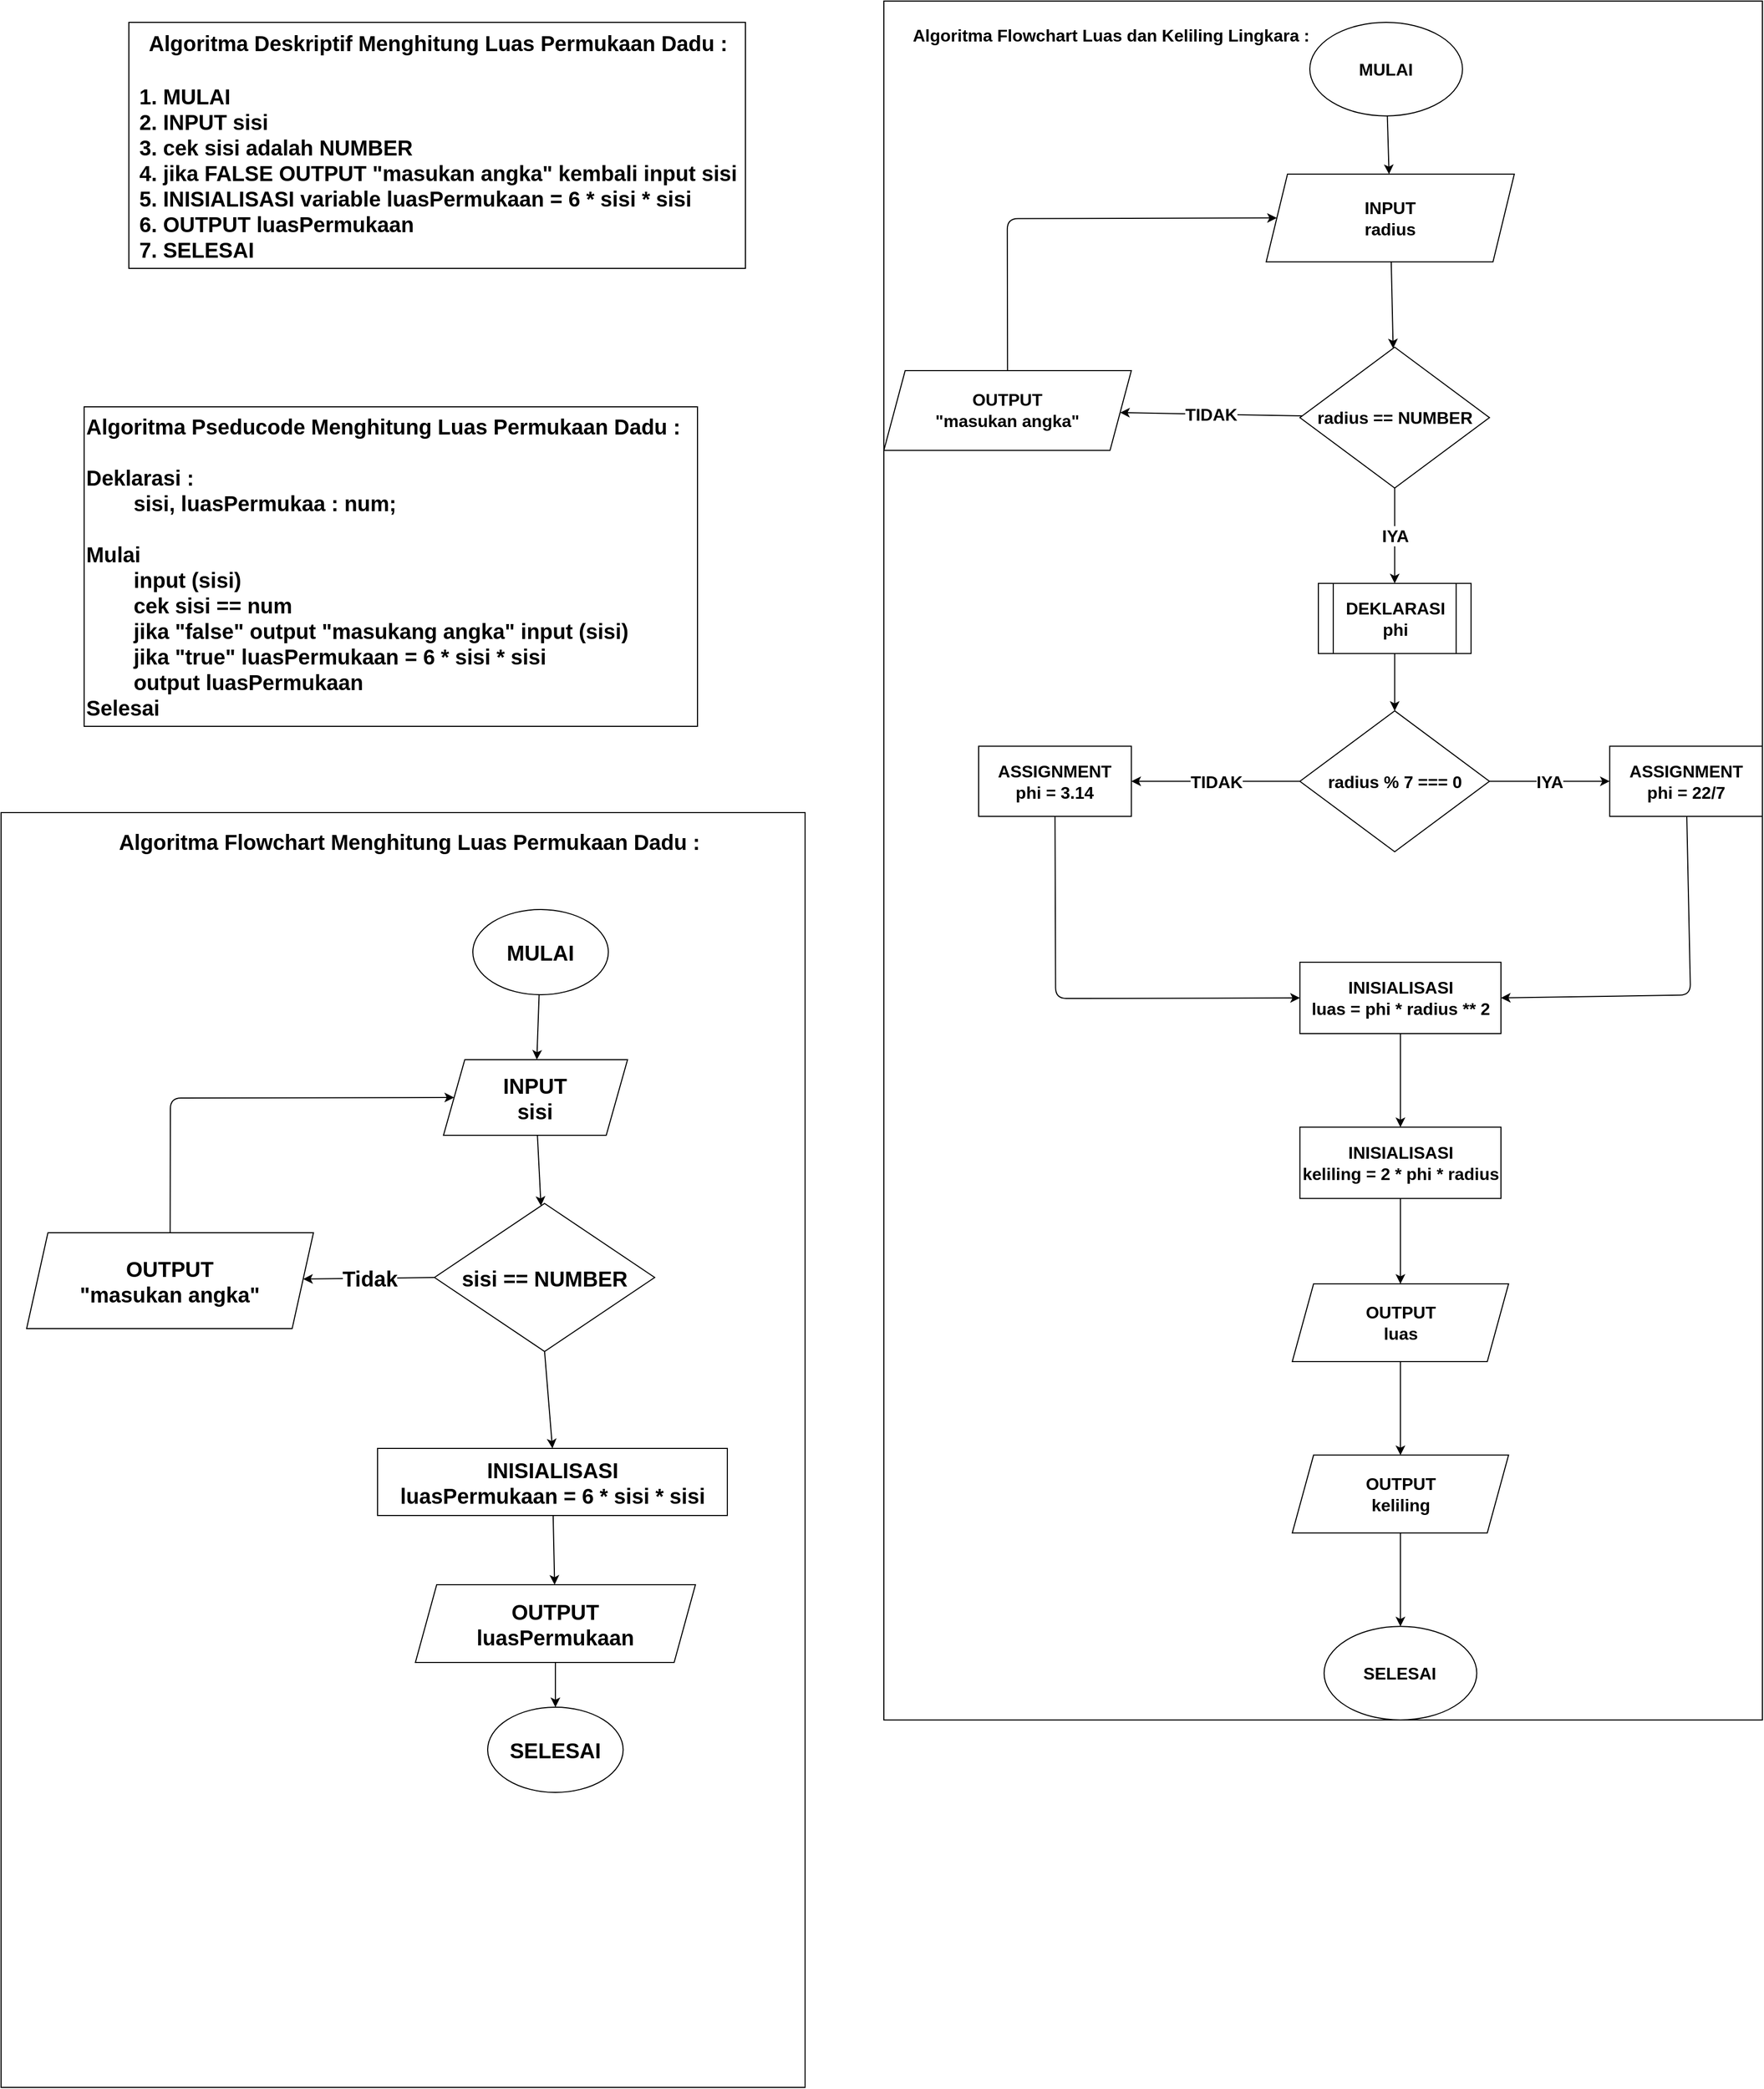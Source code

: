 <mxfile>
    <diagram id="_7_e97yulDteMWOK7Sq_" name="Page-1">
        <mxGraphModel dx="1515" dy="2095" grid="0" gridSize="10" guides="1" tooltips="1" connect="1" arrows="1" fold="1" page="1" pageScale="1" pageWidth="850" pageHeight="1100" math="0" shadow="0">
            <root>
                <mxCell id="0"/>
                <mxCell id="1" parent="0"/>
                <mxCell id="2" value="&lt;font style=&quot;font-size: 20px;&quot; face=&quot;Helvetica&quot;&gt;&lt;span style=&quot;font-size: 20px;&quot;&gt;Algoritma Deskriptif Menghitung Luas Permukaan Dadu :&lt;br style=&quot;font-size: 20px;&quot;&gt;&lt;/span&gt;&lt;br style=&quot;font-size: 20px;&quot;&gt;&lt;div style=&quot;text-align: left; font-size: 20px;&quot;&gt;1. MULAI&lt;/div&gt;&lt;div style=&quot;text-align: left; font-size: 20px;&quot;&gt;2. INPUT sisi&lt;/div&gt;&lt;div style=&quot;text-align: left; font-size: 20px;&quot;&gt;3. cek sisi adalah NUMBER&lt;/div&gt;&lt;div style=&quot;text-align: left; font-size: 20px;&quot;&gt;4. jika FALSE OUTPUT &quot;masukan angka&quot; kembali input sisi&lt;/div&gt;&lt;div style=&quot;text-align: left; font-size: 20px;&quot;&gt;5. INISIALISASI variable luasPermukaan = 6 * sisi * sisi&lt;br style=&quot;font-size: 20px;&quot;&gt;&lt;/div&gt;&lt;div style=&quot;text-align: left; font-size: 20px;&quot;&gt;6. OUTPUT luasPermukaan&lt;/div&gt;&lt;div style=&quot;text-align: left; font-size: 20px;&quot;&gt;7. SELESAI&lt;/div&gt;&lt;/font&gt;" style="text;html=1;align=center;verticalAlign=middle;resizable=0;points=[];autosize=1;strokeColor=default;fillColor=none;fontSize=20;fontFamily=Architects Daughter;hachureGap=4;fontSource=https%3A%2F%2Ffonts.googleapis.com%2Fcss%3Ffamily%3DArchitects%2BDaughter;fontStyle=1" parent="1" vertex="1">
                    <mxGeometry x="154" y="-1031" width="579" height="231" as="geometry"/>
                </mxCell>
                <mxCell id="3" value="&lt;span style=&quot;font-size: 20px;&quot;&gt;Algoritma Pseducode Menghitung Luas Permukaan Dadu :&lt;br style=&quot;font-size: 20px;&quot;&gt;&lt;/span&gt;&lt;br style=&quot;font-size: 20px;&quot;&gt;Deklarasi :&lt;br style=&quot;font-size: 20px;&quot;&gt;&lt;span style=&quot;white-space: pre; font-size: 20px;&quot;&gt;&#9;&lt;/span&gt;sisi, luasPermukaa : num;&lt;br style=&quot;font-size: 20px;&quot;&gt;&lt;br style=&quot;font-size: 20px;&quot;&gt;Mulai&lt;br style=&quot;font-size: 20px;&quot;&gt;&lt;span style=&quot;white-space: pre; font-size: 20px;&quot;&gt;&#9;&lt;/span&gt;input (sisi)&lt;br style=&quot;font-size: 20px;&quot;&gt;&lt;span style=&quot;white-space: pre; font-size: 20px;&quot;&gt;&#9;&lt;/span&gt;cek sisi == num&lt;br style=&quot;font-size: 20px;&quot;&gt;&lt;span style=&quot;white-space: pre; font-size: 20px;&quot;&gt;&#9;&lt;/span&gt;jika &quot;false&quot; output &quot;masukang angka&quot; input (sisi)&lt;br style=&quot;font-size: 20px;&quot;&gt;&lt;span style=&quot;white-space: pre; font-size: 20px;&quot;&gt;&#9;&lt;/span&gt;jika &quot;true&quot; luasPermukaan = 6 * sisi * sisi&lt;br style=&quot;font-size: 20px;&quot;&gt;&lt;span style=&quot;white-space: pre; font-size: 20px;&quot;&gt;&#9;&lt;/span&gt;output luasPermukaan&lt;br style=&quot;font-size: 20px;&quot;&gt;Selesai" style="text;html=1;align=left;verticalAlign=middle;resizable=0;points=[];autosize=1;strokeColor=default;fillColor=none;fontSize=20;fontFamily=Helvetica;hachureGap=4;fontSource=https%3A%2F%2Ffonts.googleapis.com%2Fcss%3Ffamily%3DArchitects%2BDaughter;fontStyle=1" parent="1" vertex="1">
                    <mxGeometry x="112" y="-670" width="576" height="300" as="geometry"/>
                </mxCell>
                <mxCell id="62" value="" style="group;strokeColor=default;fontSize=20;fontStyle=1" parent="1" vertex="1" connectable="0">
                    <mxGeometry x="34" y="-289" width="755" height="1197" as="geometry"/>
                </mxCell>
                <mxCell id="61" value="" style="group;fontSize=20;fontStyle=1" parent="62" vertex="1" connectable="0">
                    <mxGeometry x="41.355" width="713.645" height="1197" as="geometry"/>
                </mxCell>
                <mxCell id="4" value="&lt;span style=&quot;font-size: 20px;&quot;&gt;&lt;font style=&quot;font-size: 20px;&quot;&gt;Algoritma Flowchart Menghitung Luas Permukaan Dadu :&lt;/font&gt;&lt;/span&gt;" style="text;html=1;align=center;verticalAlign=middle;resizable=0;points=[];autosize=1;strokeColor=none;fillColor=none;fontSize=20;fontFamily=Helvetica;hachureGap=4;fontSource=https%3A%2F%2Ffonts.googleapis.com%2Fcss%3Ffamily%3DArchitects%2BDaughter;fontStyle=1" parent="61" vertex="1">
                    <mxGeometry x="60" y="9" width="564" height="36" as="geometry"/>
                </mxCell>
                <mxCell id="100" value="" style="edgeStyle=none;hachureGap=4;html=1;fontFamily=Architects Daughter;fontSource=https%3A%2F%2Ffonts.googleapis.com%2Fcss%3Ffamily%3DArchitects%2BDaughter;fontSize=20;fontStyle=1" parent="61" source="5" target="8" edge="1">
                    <mxGeometry relative="1" as="geometry"/>
                </mxCell>
                <mxCell id="5" value="MULAI" style="ellipse;whiteSpace=wrap;html=1;hachureGap=4;fontFamily=Helvetica;fontSize=20;fontStyle=1" parent="61" vertex="1">
                    <mxGeometry x="401.669" y="91" width="127.247" height="80" as="geometry"/>
                </mxCell>
                <mxCell id="8" value="INPUT&lt;br&gt;sisi" style="shape=parallelogram;perimeter=parallelogramPerimeter;whiteSpace=wrap;html=1;fixedSize=1;hachureGap=4;fontFamily=Helvetica;fontSize=20;fontStyle=1" parent="61" vertex="1">
                    <mxGeometry x="374.098" y="232" width="172.844" height="71" as="geometry"/>
                </mxCell>
                <mxCell id="137" style="edgeStyle=none;sketch=0;html=1;exitX=0.5;exitY=1;exitDx=0;exitDy=0;entryX=0.5;entryY=0;entryDx=0;entryDy=0;fontSize=20;fontStyle=1" edge="1" parent="61" source="9" target="11">
                    <mxGeometry relative="1" as="geometry"/>
                </mxCell>
                <mxCell id="9" value="sisi == NUMBER" style="rhombus;whiteSpace=wrap;html=1;hachureGap=4;fontFamily=Helvetica;fontSize=20;fontStyle=1" parent="61" vertex="1">
                    <mxGeometry x="365.648" y="367" width="206.777" height="139" as="geometry"/>
                </mxCell>
                <mxCell id="16" value="" style="edgeStyle=none;hachureGap=4;html=1;fontFamily=Helvetica;fontSize=20;fontStyle=1" parent="61" source="8" target="9" edge="1">
                    <mxGeometry relative="1" as="geometry"/>
                </mxCell>
                <mxCell id="11" value="INISIALISASI&lt;br&gt;luasPermukaan = 6 * sisi * sisi" style="rounded=0;whiteSpace=wrap;html=1;hachureGap=4;fontFamily=Helvetica;fontSize=20;fontStyle=1" parent="61" vertex="1">
                    <mxGeometry x="312.199" y="597" width="328.457" height="63" as="geometry"/>
                </mxCell>
                <mxCell id="12" value="OUTPUT&lt;br style=&quot;font-size: 20px;&quot;&gt;luasPermukaan" style="shape=parallelogram;perimeter=parallelogramPerimeter;whiteSpace=wrap;html=1;fixedSize=1;hachureGap=4;fontFamily=Helvetica;fontSize=20;fontStyle=1" parent="61" vertex="1">
                    <mxGeometry x="347.723" y="725" width="262.978" height="73" as="geometry"/>
                </mxCell>
                <mxCell id="20" value="" style="edgeStyle=none;hachureGap=4;html=1;fontFamily=Helvetica;fontSize=20;fontStyle=1" parent="61" source="11" target="12" edge="1">
                    <mxGeometry relative="1" as="geometry"/>
                </mxCell>
                <mxCell id="21" value="SELESAI" style="ellipse;whiteSpace=wrap;html=1;hachureGap=4;fontFamily=Helvetica;fontSize=20;fontStyle=1" parent="61" vertex="1">
                    <mxGeometry x="415.588" y="840" width="127.247" height="80" as="geometry"/>
                </mxCell>
                <mxCell id="22" value="" style="edgeStyle=none;hachureGap=4;html=1;fontFamily=Helvetica;fontSize=20;fontStyle=1" parent="61" source="12" target="21" edge="1">
                    <mxGeometry relative="1" as="geometry"/>
                </mxCell>
                <mxCell id="10" value="OUTPUT&lt;br style=&quot;font-size: 20px;&quot;&gt;&quot;masukan angka&quot;" style="shape=parallelogram;perimeter=parallelogramPerimeter;whiteSpace=wrap;html=1;fixedSize=1;hachureGap=4;fontFamily=Helvetica;fontSize=20;fontStyle=1" parent="61" vertex="1">
                    <mxGeometry x="-17.352" y="394.5" width="269.34" height="90" as="geometry"/>
                </mxCell>
                <mxCell id="19" style="edgeStyle=none;hachureGap=4;html=1;fontFamily=Helvetica;fontSize=20;entryX=0;entryY=0.5;entryDx=0;entryDy=0;fontStyle=1" parent="61" source="10" target="8" edge="1">
                    <mxGeometry relative="1" as="geometry">
                        <mxPoint x="427.118" y="1244" as="targetPoint"/>
                        <Array as="points">
                            <mxPoint x="117.645" y="268"/>
                        </Array>
                    </mxGeometry>
                </mxCell>
                <mxCell id="18" value="Tidak" style="edgeStyle=none;hachureGap=4;html=1;fontFamily=Helvetica;fontSize=20;exitX=0;exitY=0.5;exitDx=0;exitDy=0;fontStyle=1" parent="61" source="9" target="10" edge="1">
                    <mxGeometry relative="1" as="geometry">
                        <mxPoint x="301.789" y="-549.235" as="sourcePoint"/>
                    </mxGeometry>
                </mxCell>
                <mxCell id="108" value="" style="group;strokeColor=default;fontStyle=1;fontSize=16;" vertex="1" connectable="0" parent="1">
                    <mxGeometry x="863" y="-1051" width="825" height="1614" as="geometry"/>
                </mxCell>
                <mxCell id="109" value="&lt;font style=&quot;font-size: 16px;&quot;&gt;MULAI&lt;/font&gt;" style="ellipse;whiteSpace=wrap;html=1;strokeColor=default;labelBorderColor=none;fontStyle=1;fontSize=16;" vertex="1" parent="108">
                    <mxGeometry x="399.998" y="20" width="143.374" height="87.837" as="geometry"/>
                </mxCell>
                <mxCell id="110" value="&lt;font style=&quot;font-size: 16px;&quot;&gt;INPUT&lt;br style=&quot;font-size: 16px;&quot;&gt;radius&lt;/font&gt;" style="shape=parallelogram;perimeter=parallelogramPerimeter;whiteSpace=wrap;html=1;fixedSize=1;labelBorderColor=none;strokeColor=default;fontStyle=1;fontSize=16;" vertex="1" parent="108">
                    <mxGeometry x="359.033" y="162.498" width="232.983" height="82.347" as="geometry"/>
                </mxCell>
                <mxCell id="111" value="" style="edgeStyle=none;html=1;fontSize=16;labelBorderColor=none;strokeColor=default;fontStyle=1" edge="1" parent="108" source="109" target="110">
                    <mxGeometry relative="1" as="geometry"/>
                </mxCell>
                <mxCell id="112" value="radius == NUMBER" style="rhombus;whiteSpace=wrap;html=1;labelBorderColor=none;strokeColor=default;fontStyle=1;fontSize=16;" vertex="1" parent="108">
                    <mxGeometry x="390.695" y="324.996" width="178.023" height="132.304" as="geometry"/>
                </mxCell>
                <mxCell id="113" value="" style="edgeStyle=none;html=1;labelBorderColor=none;strokeColor=default;fontSize=16;fontStyle=1" edge="1" parent="108" source="110" target="112">
                    <mxGeometry relative="1" as="geometry"/>
                </mxCell>
                <mxCell id="114" style="edgeStyle=none;html=1;entryX=0;entryY=0.5;entryDx=0;entryDy=0;labelBorderColor=none;strokeColor=default;fontSize=16;fontStyle=1" edge="1" parent="108" source="115" target="110">
                    <mxGeometry relative="1" as="geometry">
                        <Array as="points">
                            <mxPoint x="115.894" y="204.22"/>
                        </Array>
                    </mxGeometry>
                </mxCell>
                <mxCell id="115" value="OUTPUT&lt;br style=&quot;font-size: 16px;&quot;&gt;&quot;masukan angka&quot;" style="shape=parallelogram;perimeter=parallelogramPerimeter;whiteSpace=wrap;html=1;fixedSize=1;labelBorderColor=none;strokeColor=default;fontStyle=1;fontSize=16;" vertex="1" parent="108">
                    <mxGeometry y="346.955" width="232.386" height="74.936" as="geometry"/>
                </mxCell>
                <mxCell id="116" value="TIDAK" style="edgeStyle=none;html=1;labelBorderColor=none;strokeColor=default;fontSize=16;fontStyle=1" edge="1" parent="108" source="112" target="115">
                    <mxGeometry relative="1" as="geometry"/>
                </mxCell>
                <mxCell id="117" value="radius % 7 === 0" style="rhombus;whiteSpace=wrap;html=1;labelBorderColor=none;strokeColor=default;fontStyle=1;fontSize=16;" vertex="1" parent="108">
                    <mxGeometry x="390.695" y="666.461" width="178.023" height="132.304" as="geometry"/>
                </mxCell>
                <mxCell id="118" value="" style="edgeStyle=none;html=1;labelBorderColor=none;strokeColor=default;fontSize=16;fontStyle=1" edge="1" parent="108" source="119" target="117">
                    <mxGeometry relative="1" as="geometry"/>
                </mxCell>
                <mxCell id="119" value="DEKLARASI&lt;br&gt;phi" style="shape=process;whiteSpace=wrap;html=1;backgroundOutline=1;labelBorderColor=none;strokeColor=default;fontStyle=1;fontSize=16;" vertex="1" parent="108">
                    <mxGeometry x="408.02" y="546.784" width="143.374" height="65.878" as="geometry"/>
                </mxCell>
                <mxCell id="120" value="IYA" style="edgeStyle=none;html=1;labelBorderColor=none;strokeColor=default;fontSize=16;fontStyle=1" edge="1" parent="108" source="112" target="119">
                    <mxGeometry relative="1" as="geometry"/>
                </mxCell>
                <mxCell id="121" value="ASSIGNMENT&lt;br style=&quot;font-size: 16px;&quot;&gt;phi = 3.14" style="whiteSpace=wrap;html=1;labelBorderColor=none;strokeColor=default;fontStyle=1;fontSize=16;" vertex="1" parent="108">
                    <mxGeometry x="89.012" y="699.674" width="143.374" height="65.878" as="geometry"/>
                </mxCell>
                <mxCell id="122" value="TIDAK" style="edgeStyle=none;html=1;labelBorderColor=none;strokeColor=default;fontSize=16;fontStyle=1" edge="1" parent="108" source="117" target="121">
                    <mxGeometry relative="1" as="geometry"/>
                </mxCell>
                <mxCell id="123" value="ASSIGNMENT&lt;br style=&quot;font-size: 16px;&quot;&gt;phi = 22/7" style="whiteSpace=wrap;html=1;labelBorderColor=none;strokeColor=default;fontStyle=1;fontSize=16;" vertex="1" parent="108">
                    <mxGeometry x="681.626" y="699.674" width="143.374" height="65.878" as="geometry"/>
                </mxCell>
                <mxCell id="124" value="IYA" style="edgeStyle=none;html=1;labelBorderColor=none;strokeColor=default;fontSize=16;fontStyle=1" edge="1" parent="108" source="117" target="123">
                    <mxGeometry relative="1" as="geometry"/>
                </mxCell>
                <mxCell id="125" value="INISIALISASI&lt;br style=&quot;font-size: 16px;&quot;&gt;luas = phi * radius ** 2" style="whiteSpace=wrap;html=1;labelBorderColor=none;strokeColor=default;fontStyle=1;fontSize=16;" vertex="1" parent="108">
                    <mxGeometry x="390.695" y="902.522" width="188.776" height="66.976" as="geometry"/>
                </mxCell>
                <mxCell id="126" style="edgeStyle=none;html=1;exitX=0.5;exitY=1;exitDx=0;exitDy=0;labelBorderColor=none;strokeColor=default;fontSize=16;entryX=0;entryY=0.5;entryDx=0;entryDy=0;fontStyle=1" edge="1" parent="108" source="121" target="125">
                    <mxGeometry relative="1" as="geometry">
                        <Array as="points">
                            <mxPoint x="161.296" y="936.559"/>
                        </Array>
                    </mxGeometry>
                </mxCell>
                <mxCell id="127" value="" style="edgeStyle=none;html=1;labelBorderColor=none;strokeColor=default;fontSize=16;entryX=1;entryY=0.5;entryDx=0;entryDy=0;fontStyle=1" edge="1" parent="108" source="123" target="125">
                    <mxGeometry relative="1" as="geometry">
                        <Array as="points">
                            <mxPoint x="757.495" y="933.265"/>
                        </Array>
                    </mxGeometry>
                </mxCell>
                <mxCell id="128" value="INISIALISASI&lt;br style=&quot;font-size: 16px;&quot;&gt;keliling = 2 * phi * radius" style="whiteSpace=wrap;html=1;labelBorderColor=none;strokeColor=default;fontStyle=1;fontSize=16;" vertex="1" parent="108">
                    <mxGeometry x="390.695" y="1057.335" width="188.776" height="66.976" as="geometry"/>
                </mxCell>
                <mxCell id="129" value="" style="edgeStyle=none;html=1;labelBorderColor=none;strokeColor=default;fontSize=16;fontStyle=1" edge="1" parent="108" source="125" target="128">
                    <mxGeometry relative="1" as="geometry"/>
                </mxCell>
                <mxCell id="130" value="OUTPUT&lt;br style=&quot;font-size: 16px;&quot;&gt;luas" style="shape=parallelogram;perimeter=parallelogramPerimeter;whiteSpace=wrap;html=1;fixedSize=1;labelBorderColor=none;strokeColor=default;fontStyle=1;fontSize=16;" vertex="1" parent="108">
                    <mxGeometry x="383.526" y="1204.461" width="203.114" height="73.014" as="geometry"/>
                </mxCell>
                <mxCell id="131" value="" style="edgeStyle=none;html=1;labelBorderColor=none;strokeColor=default;fontSize=16;fontStyle=1" edge="1" parent="108" source="128" target="130">
                    <mxGeometry relative="1" as="geometry"/>
                </mxCell>
                <mxCell id="132" value="OUTPUT&lt;br style=&quot;font-size: 16px;&quot;&gt;keliling" style="shape=parallelogram;perimeter=parallelogramPerimeter;whiteSpace=wrap;html=1;fixedSize=1;labelBorderColor=none;strokeColor=default;fontStyle=1;fontSize=16;" vertex="1" parent="108">
                    <mxGeometry x="383.526" y="1365.312" width="203.114" height="73.014" as="geometry"/>
                </mxCell>
                <mxCell id="133" value="" style="edgeStyle=none;html=1;labelBorderColor=none;strokeColor=default;fontSize=16;fontStyle=1" edge="1" parent="108" source="130" target="132">
                    <mxGeometry relative="1" as="geometry"/>
                </mxCell>
                <mxCell id="134" value="&lt;font style=&quot;font-size: 16px;&quot;&gt;SELESAI&lt;/font&gt;" style="ellipse;whiteSpace=wrap;html=1;strokeColor=default;labelBorderColor=none;fontStyle=1;fontSize=16;" vertex="1" parent="108">
                    <mxGeometry x="413.396" y="1526.163" width="143.374" height="87.837" as="geometry"/>
                </mxCell>
                <mxCell id="135" value="" style="edgeStyle=none;html=1;labelBorderColor=none;strokeColor=default;fontSize=16;entryX=0.5;entryY=0;entryDx=0;entryDy=0;fontStyle=1" edge="1" parent="108" source="132" target="134">
                    <mxGeometry relative="1" as="geometry">
                        <mxPoint x="507.285" y="1518.88" as="targetPoint"/>
                    </mxGeometry>
                </mxCell>
                <mxCell id="136" value="Algoritma Flowchart Luas dan Keliling Lingkara :" style="text;html=1;align=center;verticalAlign=middle;resizable=0;points=[];autosize=1;strokeColor=none;fillColor=none;fontSize=16;fontStyle=1" vertex="1" parent="108">
                    <mxGeometry x="17.02" y="16" width="391" height="31" as="geometry"/>
                </mxCell>
            </root>
        </mxGraphModel>
    </diagram>
</mxfile>
